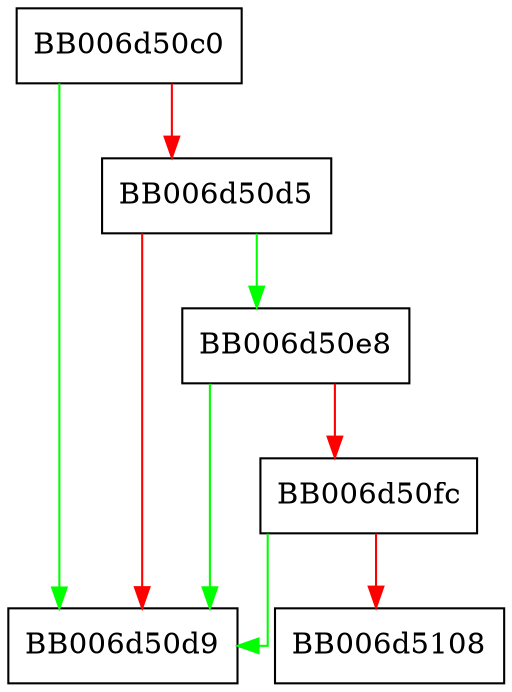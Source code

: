digraph ec_load {
  node [shape="box"];
  graph [splines=ortho];
  BB006d50c0 -> BB006d50d9 [color="green"];
  BB006d50c0 -> BB006d50d5 [color="red"];
  BB006d50d5 -> BB006d50e8 [color="green"];
  BB006d50d5 -> BB006d50d9 [color="red"];
  BB006d50e8 -> BB006d50d9 [color="green"];
  BB006d50e8 -> BB006d50fc [color="red"];
  BB006d50fc -> BB006d50d9 [color="green"];
  BB006d50fc -> BB006d5108 [color="red"];
}